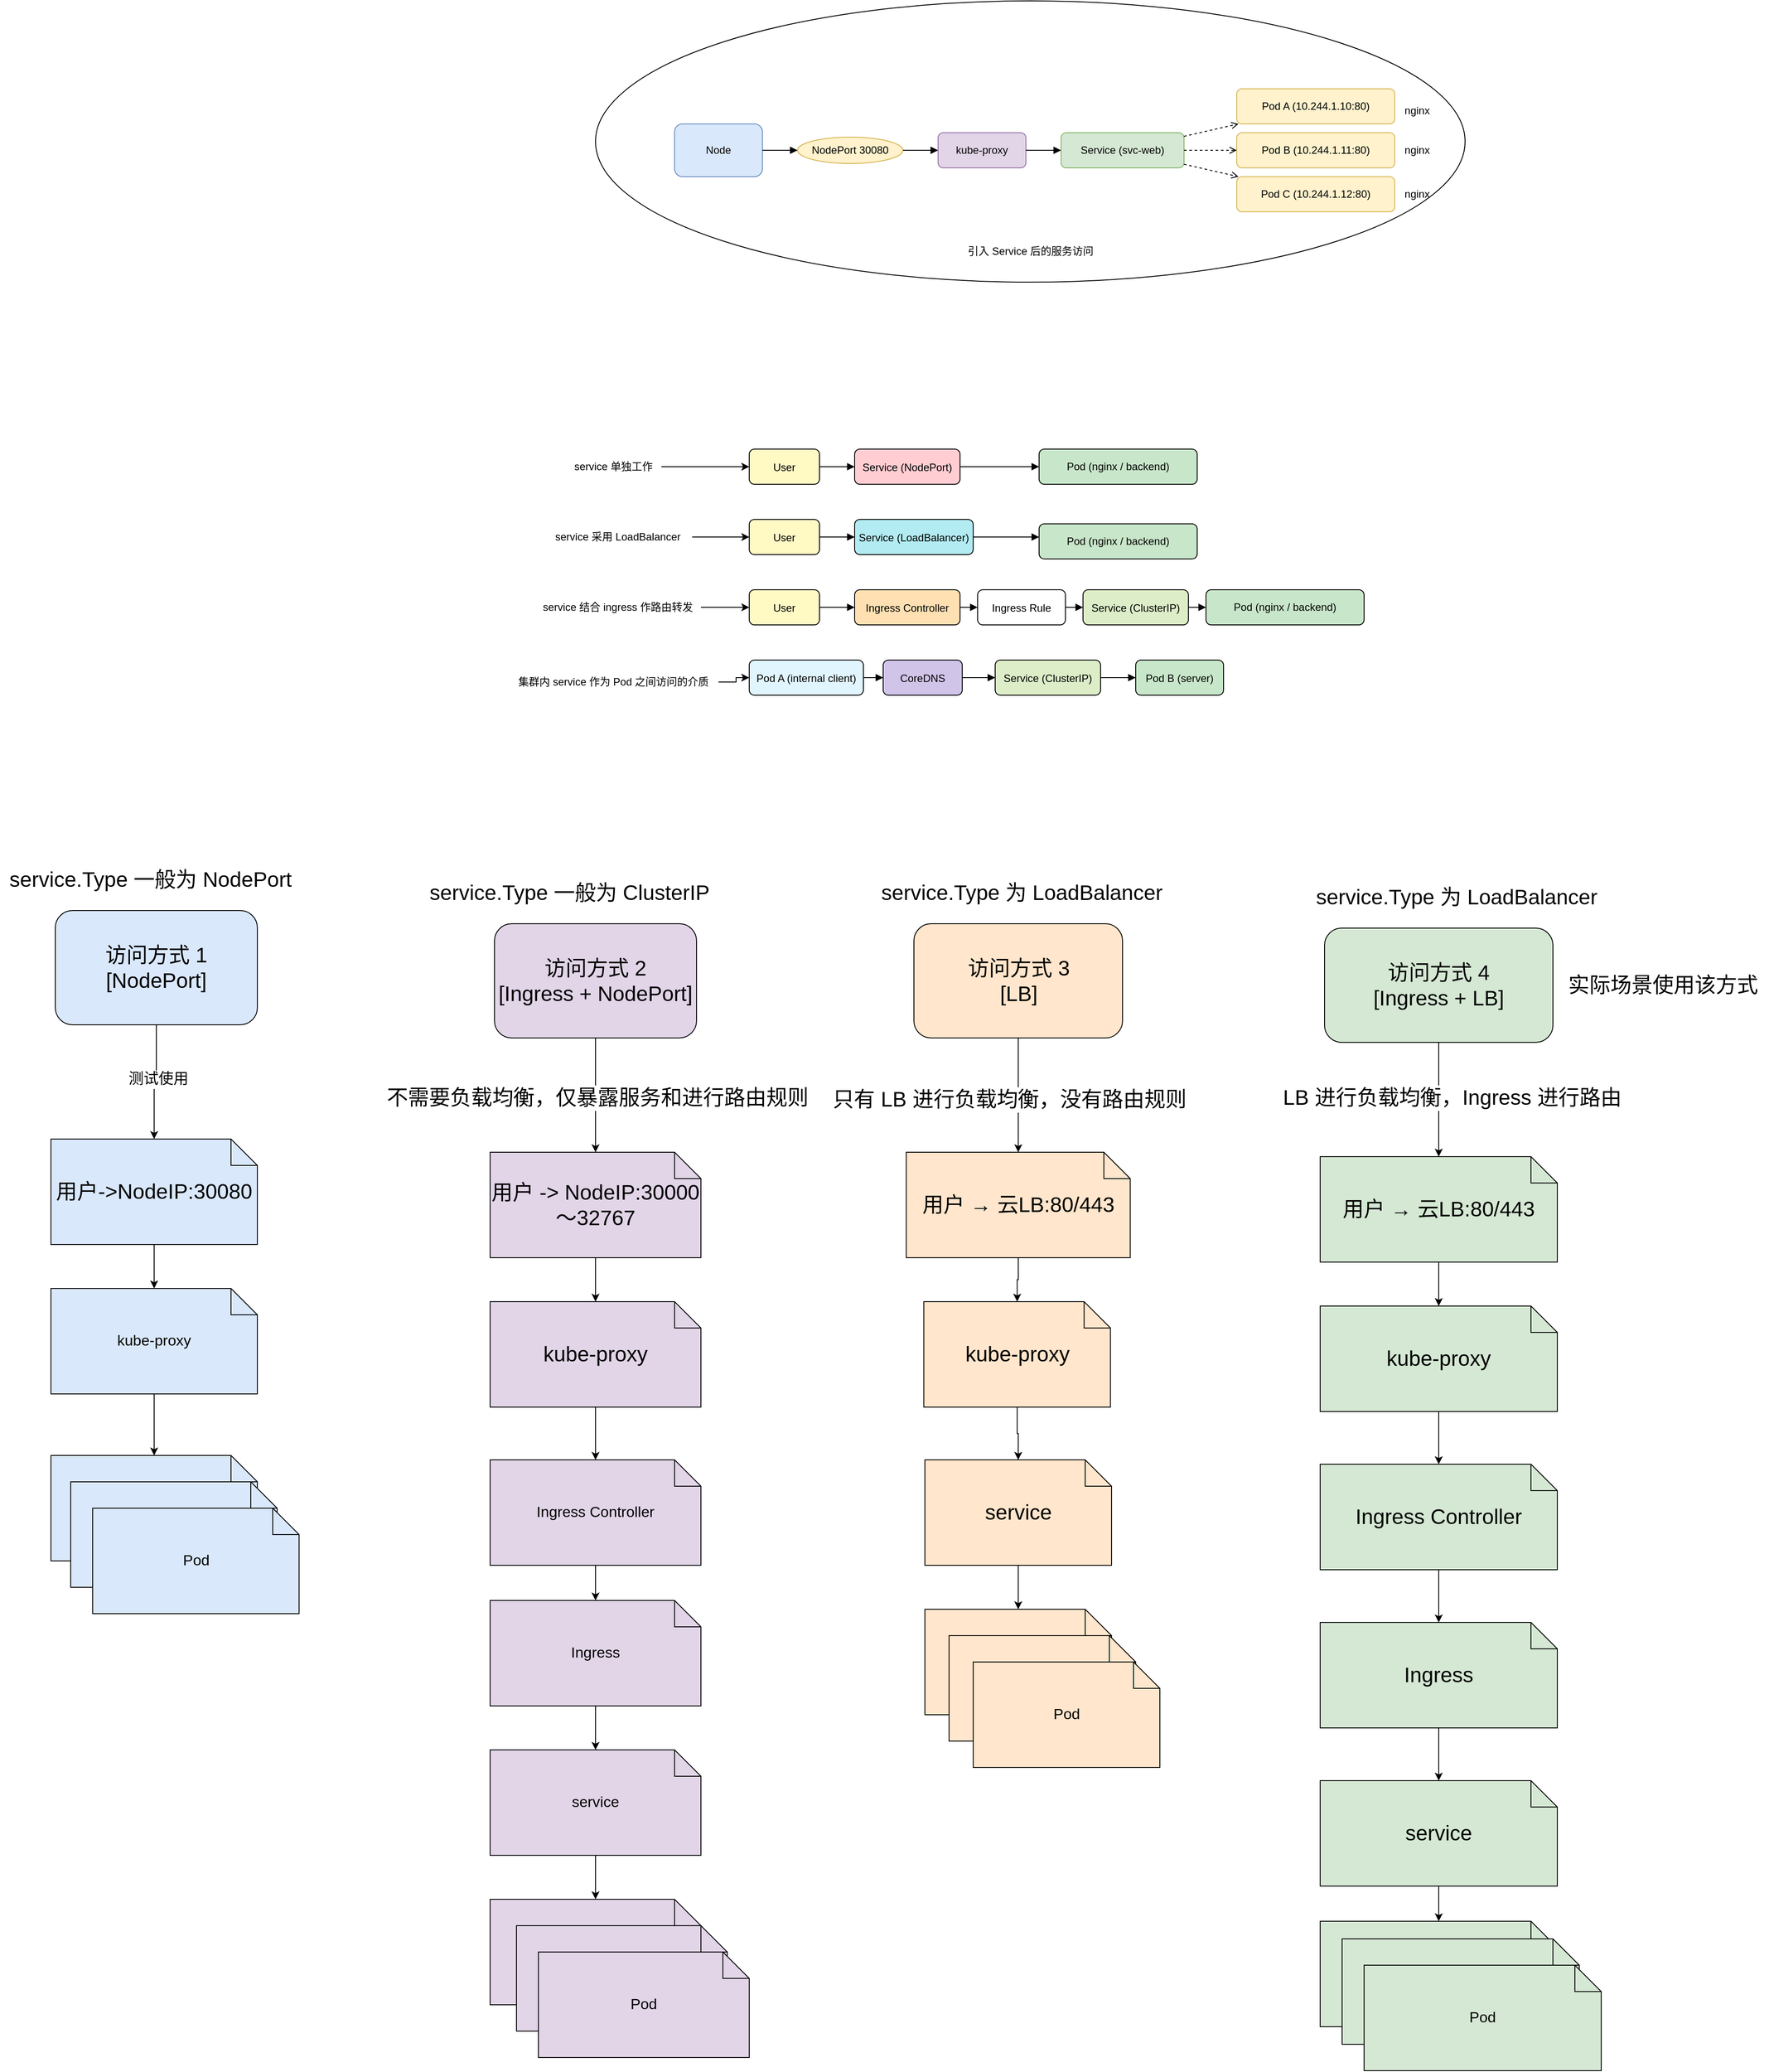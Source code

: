 <mxfile version="27.0.2">
  <diagram name="k8s Service Routing" id="meh8bPrkDQd1ndtyiNP9">
    <mxGraphModel dx="881752" dy="540516" grid="1" gridSize="10" guides="1" tooltips="1" connect="1" arrows="1" fold="1" page="1" pageScale="1" pageWidth="850" pageHeight="1100" math="0" shadow="0">
      <root>
        <mxCell id="0" />
        <mxCell id="1" parent="0" />
        <mxCell id="BmUm8y3OecFrrXnxxm0O-18" value="" style="ellipse;whiteSpace=wrap;html=1;" parent="1" vertex="1">
          <mxGeometry x="-50" y="-80" width="990" height="320" as="geometry" />
        </mxCell>
        <mxCell id="BmUm8y3OecFrrXnxxm0O-1" value="Node" style="rounded=1;whiteSpace=wrap;html=1;fillColor=#dae8fc;strokeColor=#6c8ebf;" parent="1" vertex="1">
          <mxGeometry x="40" y="60" width="100" height="60" as="geometry" />
        </mxCell>
        <mxCell id="BmUm8y3OecFrrXnxxm0O-2" value="NodePort 30080" style="ellipse;whiteSpace=wrap;html=1;aspect=fixed;fillColor=#fff2cc;strokeColor=#d6b656;" parent="1" vertex="1">
          <mxGeometry x="180" y="75" width="120" height="30" as="geometry" />
        </mxCell>
        <mxCell id="BmUm8y3OecFrrXnxxm0O-3" value="kube-proxy" style="rounded=1;whiteSpace=wrap;html=1;fillColor=#e1d5e7;strokeColor=#9673a6;" parent="1" vertex="1">
          <mxGeometry x="340" y="70" width="100" height="40" as="geometry" />
        </mxCell>
        <mxCell id="BmUm8y3OecFrrXnxxm0O-4" value="Service (svc-web)" style="rounded=1;whiteSpace=wrap;html=1;fillColor=#d5e8d4;strokeColor=#82b366;" parent="1" vertex="1">
          <mxGeometry x="480" y="70" width="140" height="40" as="geometry" />
        </mxCell>
        <mxCell id="BmUm8y3OecFrrXnxxm0O-5" value="Pod A (10.244.1.10:80)" style="rounded=1;whiteSpace=wrap;html=1;fillColor=#fff2cc;strokeColor=#d6b656;" parent="1" vertex="1">
          <mxGeometry x="680" y="20" width="180" height="40" as="geometry" />
        </mxCell>
        <mxCell id="BmUm8y3OecFrrXnxxm0O-6" value="Pod B (10.244.1.11:80)" style="rounded=1;whiteSpace=wrap;html=1;fillColor=#fff2cc;strokeColor=#d6b656;" parent="1" vertex="1">
          <mxGeometry x="680" y="70" width="180" height="40" as="geometry" />
        </mxCell>
        <mxCell id="BmUm8y3OecFrrXnxxm0O-7" value="Pod C (10.244.1.12:80)" style="rounded=1;whiteSpace=wrap;html=1;fillColor=#fff2cc;strokeColor=#d6b656;" parent="1" vertex="1">
          <mxGeometry x="680" y="120" width="180" height="40" as="geometry" />
        </mxCell>
        <mxCell id="BmUm8y3OecFrrXnxxm0O-8" style="endArrow=block;html=1;" parent="1" source="BmUm8y3OecFrrXnxxm0O-1" target="BmUm8y3OecFrrXnxxm0O-2" edge="1">
          <mxGeometry relative="1" as="geometry" />
        </mxCell>
        <mxCell id="BmUm8y3OecFrrXnxxm0O-9" style="endArrow=block;html=1;" parent="1" source="BmUm8y3OecFrrXnxxm0O-2" target="BmUm8y3OecFrrXnxxm0O-3" edge="1">
          <mxGeometry relative="1" as="geometry" />
        </mxCell>
        <mxCell id="BmUm8y3OecFrrXnxxm0O-10" style="endArrow=block;html=1;" parent="1" source="BmUm8y3OecFrrXnxxm0O-3" target="BmUm8y3OecFrrXnxxm0O-4" edge="1">
          <mxGeometry relative="1" as="geometry" />
        </mxCell>
        <mxCell id="BmUm8y3OecFrrXnxxm0O-11" style="endArrow=open;html=1;dashed=1;" parent="1" source="BmUm8y3OecFrrXnxxm0O-4" target="BmUm8y3OecFrrXnxxm0O-5" edge="1">
          <mxGeometry relative="1" as="geometry" />
        </mxCell>
        <mxCell id="BmUm8y3OecFrrXnxxm0O-12" style="endArrow=open;html=1;dashed=1;" parent="1" source="BmUm8y3OecFrrXnxxm0O-4" target="BmUm8y3OecFrrXnxxm0O-6" edge="1">
          <mxGeometry relative="1" as="geometry" />
        </mxCell>
        <mxCell id="BmUm8y3OecFrrXnxxm0O-13" style="endArrow=open;html=1;dashed=1;" parent="1" source="BmUm8y3OecFrrXnxxm0O-4" target="BmUm8y3OecFrrXnxxm0O-7" edge="1">
          <mxGeometry relative="1" as="geometry" />
        </mxCell>
        <mxCell id="BmUm8y3OecFrrXnxxm0O-15" value="引入 Service 后的服务访问" style="text;html=1;align=center;verticalAlign=middle;resizable=0;points=[];autosize=1;strokeColor=none;fillColor=none;" parent="1" vertex="1">
          <mxGeometry x="360" y="190" width="170" height="30" as="geometry" />
        </mxCell>
        <mxCell id="BmUm8y3OecFrrXnxxm0O-19" value="nginx" style="text;html=1;align=center;verticalAlign=middle;resizable=0;points=[];autosize=1;strokeColor=none;fillColor=none;" parent="1" vertex="1">
          <mxGeometry x="860" y="30" width="50" height="30" as="geometry" />
        </mxCell>
        <mxCell id="BmUm8y3OecFrrXnxxm0O-21" value="nginx" style="text;html=1;align=center;verticalAlign=middle;resizable=0;points=[];autosize=1;strokeColor=none;fillColor=none;" parent="1" vertex="1">
          <mxGeometry x="860" y="75" width="50" height="30" as="geometry" />
        </mxCell>
        <mxCell id="BmUm8y3OecFrrXnxxm0O-22" value="nginx" style="text;html=1;align=center;verticalAlign=middle;resizable=0;points=[];autosize=1;strokeColor=none;fillColor=none;" parent="1" vertex="1">
          <mxGeometry x="860" y="125" width="50" height="30" as="geometry" />
        </mxCell>
        <mxCell id="EWl5Mx-XOkxDocJ85YJo-2" value="User" style="rounded=1;fillColor=#FFF9C4;" vertex="1" parent="1">
          <mxGeometry x="125" y="430" width="80" height="40" as="geometry" />
        </mxCell>
        <mxCell id="EWl5Mx-XOkxDocJ85YJo-3" value="Service (NodePort)" style="rounded=1;fillColor=#FFCDD2;" vertex="1" parent="1">
          <mxGeometry x="245" y="430" width="120" height="40" as="geometry" />
        </mxCell>
        <mxCell id="EWl5Mx-XOkxDocJ85YJo-4" style="endArrow=block;" edge="1" parent="1" source="EWl5Mx-XOkxDocJ85YJo-2" target="EWl5Mx-XOkxDocJ85YJo-3">
          <mxGeometry relative="1" as="geometry" />
        </mxCell>
        <mxCell id="EWl5Mx-XOkxDocJ85YJo-5" style="endArrow=block;" edge="1" parent="1" source="EWl5Mx-XOkxDocJ85YJo-3">
          <mxGeometry relative="1" as="geometry">
            <mxPoint x="455" y="450" as="targetPoint" />
          </mxGeometry>
        </mxCell>
        <mxCell id="EWl5Mx-XOkxDocJ85YJo-6" value="User" style="rounded=1;fillColor=#FFF9C4;" vertex="1" parent="1">
          <mxGeometry x="125" y="510" width="80" height="40" as="geometry" />
        </mxCell>
        <mxCell id="EWl5Mx-XOkxDocJ85YJo-7" value="Service (LoadBalancer)" style="rounded=1;fillColor=#B2EBF2;" vertex="1" parent="1">
          <mxGeometry x="245" y="510" width="135" height="40" as="geometry" />
        </mxCell>
        <mxCell id="EWl5Mx-XOkxDocJ85YJo-8" style="endArrow=block;" edge="1" parent="1" source="EWl5Mx-XOkxDocJ85YJo-6" target="EWl5Mx-XOkxDocJ85YJo-7">
          <mxGeometry relative="1" as="geometry" />
        </mxCell>
        <mxCell id="EWl5Mx-XOkxDocJ85YJo-9" style="endArrow=block;" edge="1" parent="1" source="EWl5Mx-XOkxDocJ85YJo-7">
          <mxGeometry relative="1" as="geometry">
            <mxPoint x="455" y="530" as="targetPoint" />
          </mxGeometry>
        </mxCell>
        <mxCell id="EWl5Mx-XOkxDocJ85YJo-10" value="User" style="rounded=1;fillColor=#FFF9C4;" vertex="1" parent="1">
          <mxGeometry x="125" y="590" width="80" height="40" as="geometry" />
        </mxCell>
        <mxCell id="EWl5Mx-XOkxDocJ85YJo-11" value="Ingress Controller" style="rounded=1;fillColor=#FFE0B2;" vertex="1" parent="1">
          <mxGeometry x="245" y="590" width="120" height="40" as="geometry" />
        </mxCell>
        <mxCell id="EWl5Mx-XOkxDocJ85YJo-12" value="Ingress Rule" style="rounded=1;fillColor=#FFF;" vertex="1" parent="1">
          <mxGeometry x="385" y="590" width="100" height="40" as="geometry" />
        </mxCell>
        <mxCell id="EWl5Mx-XOkxDocJ85YJo-13" value="Service (ClusterIP)" style="rounded=1;fillColor=#DCEDC8;" vertex="1" parent="1">
          <mxGeometry x="505" y="590" width="120" height="40" as="geometry" />
        </mxCell>
        <mxCell id="EWl5Mx-XOkxDocJ85YJo-14" style="endArrow=block;" edge="1" parent="1" source="EWl5Mx-XOkxDocJ85YJo-10" target="EWl5Mx-XOkxDocJ85YJo-11">
          <mxGeometry relative="1" as="geometry" />
        </mxCell>
        <mxCell id="EWl5Mx-XOkxDocJ85YJo-15" style="endArrow=block;" edge="1" parent="1" source="EWl5Mx-XOkxDocJ85YJo-11" target="EWl5Mx-XOkxDocJ85YJo-12">
          <mxGeometry relative="1" as="geometry" />
        </mxCell>
        <mxCell id="EWl5Mx-XOkxDocJ85YJo-16" style="endArrow=block;" edge="1" parent="1" source="EWl5Mx-XOkxDocJ85YJo-12" target="EWl5Mx-XOkxDocJ85YJo-13">
          <mxGeometry relative="1" as="geometry" />
        </mxCell>
        <mxCell id="EWl5Mx-XOkxDocJ85YJo-17" style="endArrow=block;" edge="1" parent="1" source="EWl5Mx-XOkxDocJ85YJo-13">
          <mxGeometry relative="1" as="geometry">
            <mxPoint x="645" y="610" as="targetPoint" />
          </mxGeometry>
        </mxCell>
        <mxCell id="EWl5Mx-XOkxDocJ85YJo-18" value="Pod A (internal client)" style="rounded=1;fillColor=#E1F5FE;" vertex="1" parent="1">
          <mxGeometry x="125" y="670" width="130" height="40" as="geometry" />
        </mxCell>
        <mxCell id="EWl5Mx-XOkxDocJ85YJo-19" value="CoreDNS" style="rounded=1;fillColor=#D1C4E9;" vertex="1" parent="1">
          <mxGeometry x="277.5" y="670" width="90" height="40" as="geometry" />
        </mxCell>
        <mxCell id="EWl5Mx-XOkxDocJ85YJo-20" value="Service (ClusterIP)" style="rounded=1;fillColor=#DCEDC8;" vertex="1" parent="1">
          <mxGeometry x="405" y="670" width="120" height="40" as="geometry" />
        </mxCell>
        <mxCell id="EWl5Mx-XOkxDocJ85YJo-21" value="Pod B (server)" style="rounded=1;fillColor=#C8E6C9;" vertex="1" parent="1">
          <mxGeometry x="565" y="670" width="100" height="40" as="geometry" />
        </mxCell>
        <mxCell id="EWl5Mx-XOkxDocJ85YJo-22" style="endArrow=block;" edge="1" parent="1" source="EWl5Mx-XOkxDocJ85YJo-18" target="EWl5Mx-XOkxDocJ85YJo-19">
          <mxGeometry relative="1" as="geometry" />
        </mxCell>
        <mxCell id="EWl5Mx-XOkxDocJ85YJo-23" style="endArrow=block;" edge="1" parent="1" source="EWl5Mx-XOkxDocJ85YJo-19" target="EWl5Mx-XOkxDocJ85YJo-20">
          <mxGeometry relative="1" as="geometry" />
        </mxCell>
        <mxCell id="EWl5Mx-XOkxDocJ85YJo-24" style="endArrow=block;" edge="1" parent="1" source="EWl5Mx-XOkxDocJ85YJo-20" target="EWl5Mx-XOkxDocJ85YJo-21">
          <mxGeometry relative="1" as="geometry" />
        </mxCell>
        <mxCell id="EWl5Mx-XOkxDocJ85YJo-25" value="" style="edgeStyle=orthogonalEdgeStyle;rounded=0;orthogonalLoop=1;jettySize=auto;html=1;" edge="1" parent="1" source="EWl5Mx-XOkxDocJ85YJo-26" target="EWl5Mx-XOkxDocJ85YJo-2">
          <mxGeometry relative="1" as="geometry" />
        </mxCell>
        <mxCell id="EWl5Mx-XOkxDocJ85YJo-26" value="service 单独工作" style="text;html=1;align=center;verticalAlign=middle;resizable=0;points=[];autosize=1;strokeColor=none;fillColor=none;" vertex="1" parent="1">
          <mxGeometry x="-85" y="435" width="110" height="30" as="geometry" />
        </mxCell>
        <mxCell id="EWl5Mx-XOkxDocJ85YJo-27" value="" style="edgeStyle=orthogonalEdgeStyle;rounded=0;orthogonalLoop=1;jettySize=auto;html=1;" edge="1" parent="1" source="EWl5Mx-XOkxDocJ85YJo-28" target="EWl5Mx-XOkxDocJ85YJo-6">
          <mxGeometry relative="1" as="geometry" />
        </mxCell>
        <mxCell id="EWl5Mx-XOkxDocJ85YJo-28" value="service 采用 LoadBalancer" style="text;html=1;align=center;verticalAlign=middle;resizable=0;points=[];autosize=1;strokeColor=none;fillColor=none;" vertex="1" parent="1">
          <mxGeometry x="-110" y="515" width="170" height="30" as="geometry" />
        </mxCell>
        <mxCell id="EWl5Mx-XOkxDocJ85YJo-29" value="" style="edgeStyle=orthogonalEdgeStyle;rounded=0;orthogonalLoop=1;jettySize=auto;html=1;" edge="1" parent="1" source="EWl5Mx-XOkxDocJ85YJo-30" target="EWl5Mx-XOkxDocJ85YJo-10">
          <mxGeometry relative="1" as="geometry" />
        </mxCell>
        <mxCell id="EWl5Mx-XOkxDocJ85YJo-30" value="service 结合 ingress 作路由转发" style="text;html=1;align=center;verticalAlign=middle;resizable=0;points=[];autosize=1;strokeColor=none;fillColor=none;" vertex="1" parent="1">
          <mxGeometry x="-120" y="595" width="190" height="30" as="geometry" />
        </mxCell>
        <mxCell id="EWl5Mx-XOkxDocJ85YJo-31" value="" style="edgeStyle=orthogonalEdgeStyle;rounded=0;orthogonalLoop=1;jettySize=auto;html=1;" edge="1" parent="1" source="EWl5Mx-XOkxDocJ85YJo-32" target="EWl5Mx-XOkxDocJ85YJo-18">
          <mxGeometry relative="1" as="geometry" />
        </mxCell>
        <mxCell id="EWl5Mx-XOkxDocJ85YJo-32" value="集群内 service 作为 Pod 之间访问的介质" style="text;html=1;align=center;verticalAlign=middle;resizable=0;points=[];autosize=1;strokeColor=none;fillColor=none;" vertex="1" parent="1">
          <mxGeometry x="-150" y="680" width="240" height="30" as="geometry" />
        </mxCell>
        <mxCell id="EWl5Mx-XOkxDocJ85YJo-33" value="Pod (nginx / backend)" style="rounded=1;whiteSpace=wrap;html=1;fillColor=#C8E6C9;" vertex="1" parent="1">
          <mxGeometry x="645" y="590" width="180" height="40" as="geometry" />
        </mxCell>
        <mxCell id="EWl5Mx-XOkxDocJ85YJo-34" value="Pod (nginx / backend)" style="rounded=1;whiteSpace=wrap;html=1;fillColor=#C8E6C9;" vertex="1" parent="1">
          <mxGeometry x="455" y="515" width="180" height="40" as="geometry" />
        </mxCell>
        <mxCell id="EWl5Mx-XOkxDocJ85YJo-35" value="Pod (nginx / backend)" style="rounded=1;whiteSpace=wrap;html=1;fillColor=#C8E6C9;" vertex="1" parent="1">
          <mxGeometry x="455" y="430" width="180" height="40" as="geometry" />
        </mxCell>
        <mxCell id="EWl5Mx-XOkxDocJ85YJo-73" style="endArrow=block;html=1;" edge="1" parent="1" source="EWl5Mx-XOkxDocJ85YJo-68" target="EWl5Mx-XOkxDocJ85YJo-72" />
        <mxCell id="EWl5Mx-XOkxDocJ85YJo-76" style="endArrow=block;html=1;" edge="1" parent="1" source="EWl5Mx-XOkxDocJ85YJo-69" target="EWl5Mx-XOkxDocJ85YJo-74" />
        <mxCell id="EWl5Mx-XOkxDocJ85YJo-77" style="endArrow=block;html=1;" edge="1" parent="1" source="EWl5Mx-XOkxDocJ85YJo-69" target="EWl5Mx-XOkxDocJ85YJo-75" />
        <mxCell id="EWl5Mx-XOkxDocJ85YJo-80" style="endArrow=block;html=1;" edge="1" parent="1" source="EWl5Mx-XOkxDocJ85YJo-70" target="EWl5Mx-XOkxDocJ85YJo-78" />
        <mxCell id="EWl5Mx-XOkxDocJ85YJo-81" style="endArrow=block;html=1;" edge="1" parent="1" source="EWl5Mx-XOkxDocJ85YJo-70" target="EWl5Mx-XOkxDocJ85YJo-79" />
        <mxCell id="EWl5Mx-XOkxDocJ85YJo-83" style="endArrow=block;html=1;" edge="1" parent="1" source="EWl5Mx-XOkxDocJ85YJo-71" target="EWl5Mx-XOkxDocJ85YJo-82" />
        <mxCell id="EWl5Mx-XOkxDocJ85YJo-108" value="" style="edgeStyle=orthogonalEdgeStyle;rounded=0;orthogonalLoop=1;jettySize=auto;html=1;" edge="1" parent="1" source="EWl5Mx-XOkxDocJ85YJo-110" target="EWl5Mx-XOkxDocJ85YJo-120">
          <mxGeometry relative="1" as="geometry" />
        </mxCell>
        <mxCell id="EWl5Mx-XOkxDocJ85YJo-109" value="&lt;font style=&quot;font-size: 17px;&quot;&gt;测试使用&lt;/font&gt;" style="edgeLabel;html=1;align=center;verticalAlign=middle;resizable=0;points=[];" vertex="1" connectable="0" parent="EWl5Mx-XOkxDocJ85YJo-108">
          <mxGeometry x="-0.067" y="2" relative="1" as="geometry">
            <mxPoint as="offset" />
          </mxGeometry>
        </mxCell>
        <mxCell id="EWl5Mx-XOkxDocJ85YJo-110" value="&lt;font style=&quot;font-size: 24px;&quot;&gt;访问方式 1&lt;br&gt;[NodePort]&lt;/font&gt;" style="rounded=1;whiteSpace=wrap;html=1;fillColor=#DAE8FC" vertex="1" parent="1">
          <mxGeometry x="-665" y="955" width="230" height="130" as="geometry" />
        </mxCell>
        <mxCell id="EWl5Mx-XOkxDocJ85YJo-111" value="" style="edgeStyle=orthogonalEdgeStyle;rounded=0;orthogonalLoop=1;jettySize=auto;html=1;" edge="1" parent="1" source="EWl5Mx-XOkxDocJ85YJo-113" target="EWl5Mx-XOkxDocJ85YJo-121">
          <mxGeometry relative="1" as="geometry" />
        </mxCell>
        <mxCell id="EWl5Mx-XOkxDocJ85YJo-112" value="&lt;div&gt;&lt;font style=&quot;font-size: 24px;&quot;&gt;不需要负载均衡，仅暴露服务和进行路由规则&lt;/font&gt;&lt;/div&gt;" style="edgeLabel;html=1;align=center;verticalAlign=middle;resizable=0;points=[];" vertex="1" connectable="0" parent="EWl5Mx-XOkxDocJ85YJo-111">
          <mxGeometry x="0.037" y="2" relative="1" as="geometry">
            <mxPoint as="offset" />
          </mxGeometry>
        </mxCell>
        <mxCell id="EWl5Mx-XOkxDocJ85YJo-113" value="&lt;font style=&quot;font-size: 24px;&quot;&gt;访问方式 2&lt;br&gt;[Ingress + NodePort]&lt;/font&gt;" style="rounded=1;whiteSpace=wrap;html=1;fillColor=#E1D5E7" vertex="1" parent="1">
          <mxGeometry x="-165" y="970" width="230" height="130" as="geometry" />
        </mxCell>
        <mxCell id="EWl5Mx-XOkxDocJ85YJo-114" value="" style="edgeStyle=orthogonalEdgeStyle;rounded=0;orthogonalLoop=1;jettySize=auto;html=1;" edge="1" parent="1" source="EWl5Mx-XOkxDocJ85YJo-116" target="EWl5Mx-XOkxDocJ85YJo-122">
          <mxGeometry relative="1" as="geometry" />
        </mxCell>
        <mxCell id="EWl5Mx-XOkxDocJ85YJo-115" value="&lt;font style=&quot;font-size: 24px;&quot;&gt;&lt;font style=&quot;&quot;&gt;只有 LB 进行负载均衡，&lt;/font&gt;&lt;span style=&quot;background-color: light-dark(#ffffff, var(--ge-dark-color, #121212)); color: light-dark(rgb(0, 0, 0), rgb(255, 255, 255));&quot;&gt;没有路由规则&lt;/span&gt;&lt;/font&gt;" style="edgeLabel;html=1;align=center;verticalAlign=middle;resizable=0;points=[];" vertex="1" connectable="0" parent="EWl5Mx-XOkxDocJ85YJo-114">
          <mxGeometry x="-0.067" y="1" relative="1" as="geometry">
            <mxPoint x="-12" y="9" as="offset" />
          </mxGeometry>
        </mxCell>
        <mxCell id="EWl5Mx-XOkxDocJ85YJo-116" value="&lt;font style=&quot;font-size: 24px;&quot;&gt;访问方式 3&lt;br&gt;[LB]&lt;/font&gt;" style="rounded=1;whiteSpace=wrap;html=1;fillColor=#FFE6CC" vertex="1" parent="1">
          <mxGeometry x="312.5" y="970" width="237.5" height="130" as="geometry" />
        </mxCell>
        <mxCell id="EWl5Mx-XOkxDocJ85YJo-117" value="" style="edgeStyle=orthogonalEdgeStyle;rounded=0;orthogonalLoop=1;jettySize=auto;html=1;" edge="1" parent="1" source="EWl5Mx-XOkxDocJ85YJo-119" target="EWl5Mx-XOkxDocJ85YJo-123">
          <mxGeometry relative="1" as="geometry" />
        </mxCell>
        <mxCell id="EWl5Mx-XOkxDocJ85YJo-118" value="&lt;font style=&quot;font-size: 24px;&quot;&gt;&lt;font style=&quot;&quot;&gt;LB 进行负载均衡，&lt;/font&gt;&lt;span style=&quot;background-color: light-dark(#ffffff, var(--ge-dark-color, #121212)); color: light-dark(rgb(0, 0, 0), rgb(255, 255, 255));&quot;&gt;Ingress 进行路由&lt;/span&gt;&lt;/font&gt;" style="edgeLabel;html=1;align=center;verticalAlign=middle;resizable=0;points=[];" vertex="1" connectable="0" parent="EWl5Mx-XOkxDocJ85YJo-117">
          <mxGeometry x="-0.037" y="1" relative="1" as="geometry">
            <mxPoint x="14" as="offset" />
          </mxGeometry>
        </mxCell>
        <mxCell id="EWl5Mx-XOkxDocJ85YJo-119" value="&lt;font style=&quot;font-size: 24px;&quot;&gt;访问方式 4&lt;br&gt;[Ingress + LB]&lt;/font&gt;" style="rounded=1;whiteSpace=wrap;html=1;fillColor=#D5E8D4" vertex="1" parent="1">
          <mxGeometry x="780" y="975" width="260" height="130" as="geometry" />
        </mxCell>
        <mxCell id="EWl5Mx-XOkxDocJ85YJo-131" value="" style="edgeStyle=orthogonalEdgeStyle;rounded=0;orthogonalLoop=1;jettySize=auto;html=1;" edge="1" parent="1" source="EWl5Mx-XOkxDocJ85YJo-120" target="EWl5Mx-XOkxDocJ85YJo-129">
          <mxGeometry relative="1" as="geometry" />
        </mxCell>
        <mxCell id="EWl5Mx-XOkxDocJ85YJo-120" value="&lt;font style=&quot;font-size: 24px;&quot;&gt;用户-&amp;gt;NodeIP:30080&lt;/font&gt;" style="shape=note;whiteSpace=wrap;html=1;fillColor=#DAE8FC" vertex="1" parent="1">
          <mxGeometry x="-670" y="1215" width="235" height="120" as="geometry" />
        </mxCell>
        <mxCell id="EWl5Mx-XOkxDocJ85YJo-136" value="" style="edgeStyle=orthogonalEdgeStyle;rounded=0;orthogonalLoop=1;jettySize=auto;html=1;" edge="1" parent="1" source="EWl5Mx-XOkxDocJ85YJo-121" target="EWl5Mx-XOkxDocJ85YJo-133">
          <mxGeometry relative="1" as="geometry" />
        </mxCell>
        <mxCell id="EWl5Mx-XOkxDocJ85YJo-121" value="&lt;font style=&quot;&quot;&gt;&lt;font style=&quot;font-size: 24px;&quot;&gt;用户 -&amp;gt; NodeIP:30000～32767&lt;/font&gt;&lt;br&gt;&lt;/font&gt;" style="shape=note;whiteSpace=wrap;html=1;fillColor=#E1D5E7" vertex="1" parent="1">
          <mxGeometry x="-170" y="1230" width="240" height="120" as="geometry" />
        </mxCell>
        <mxCell id="EWl5Mx-XOkxDocJ85YJo-157" value="" style="edgeStyle=orthogonalEdgeStyle;rounded=0;orthogonalLoop=1;jettySize=auto;html=1;" edge="1" parent="1" source="EWl5Mx-XOkxDocJ85YJo-122" target="EWl5Mx-XOkxDocJ85YJo-138">
          <mxGeometry relative="1" as="geometry" />
        </mxCell>
        <mxCell id="EWl5Mx-XOkxDocJ85YJo-122" value="&lt;font style=&quot;font-size: 24px;&quot;&gt;用户 → 云LB:80/443&lt;/font&gt;" style="shape=note;whiteSpace=wrap;html=1;fillColor=#FFE6CC" vertex="1" parent="1">
          <mxGeometry x="303.75" y="1230" width="255" height="120" as="geometry" />
        </mxCell>
        <mxCell id="EWl5Mx-XOkxDocJ85YJo-170" value="" style="edgeStyle=orthogonalEdgeStyle;rounded=0;orthogonalLoop=1;jettySize=auto;html=1;" edge="1" parent="1" source="EWl5Mx-XOkxDocJ85YJo-123" target="EWl5Mx-XOkxDocJ85YJo-159">
          <mxGeometry relative="1" as="geometry" />
        </mxCell>
        <mxCell id="EWl5Mx-XOkxDocJ85YJo-123" value="&lt;font style=&quot;font-size: 24px;&quot;&gt;用户 → 云LB:80/443&lt;/font&gt;" style="shape=note;whiteSpace=wrap;html=1;fillColor=#D5E8D4" vertex="1" parent="1">
          <mxGeometry x="775" y="1235" width="270" height="120" as="geometry" />
        </mxCell>
        <mxCell id="EWl5Mx-XOkxDocJ85YJo-124" value="&lt;font style=&quot;font-size: 24px;&quot;&gt;service.Type 一般为 ClusterIP&lt;/font&gt;" style="text;html=1;align=center;verticalAlign=middle;resizable=0;points=[];autosize=1;strokeColor=none;fillColor=none;" vertex="1" parent="1">
          <mxGeometry x="-250" y="915" width="340" height="40" as="geometry" />
        </mxCell>
        <mxCell id="EWl5Mx-XOkxDocJ85YJo-125" value="&lt;font style=&quot;font-size: 24px;&quot;&gt;service.Type 为 LoadBalancer&lt;/font&gt;" style="text;html=1;align=center;verticalAlign=middle;resizable=0;points=[];autosize=1;strokeColor=none;fillColor=none;" vertex="1" parent="1">
          <mxGeometry x="760" y="920" width="340" height="40" as="geometry" />
        </mxCell>
        <mxCell id="EWl5Mx-XOkxDocJ85YJo-126" value="&lt;font style=&quot;font-size: 24px;&quot;&gt;service.Type 为 LoadBalancer&lt;/font&gt;" style="text;html=1;align=center;verticalAlign=middle;resizable=0;points=[];autosize=1;strokeColor=none;fillColor=none;" vertex="1" parent="1">
          <mxGeometry x="265" y="915" width="340" height="40" as="geometry" />
        </mxCell>
        <mxCell id="EWl5Mx-XOkxDocJ85YJo-127" value="&lt;font style=&quot;font-size: 24px;&quot;&gt;实际场景使用该方式&lt;/font&gt;" style="text;html=1;align=center;verticalAlign=middle;resizable=0;points=[];autosize=1;strokeColor=none;fillColor=none;" vertex="1" parent="1">
          <mxGeometry x="1045" y="1020" width="240" height="40" as="geometry" />
        </mxCell>
        <mxCell id="EWl5Mx-XOkxDocJ85YJo-132" value="" style="edgeStyle=orthogonalEdgeStyle;rounded=0;orthogonalLoop=1;jettySize=auto;html=1;" edge="1" parent="1" source="EWl5Mx-XOkxDocJ85YJo-129" target="EWl5Mx-XOkxDocJ85YJo-130">
          <mxGeometry relative="1" as="geometry" />
        </mxCell>
        <mxCell id="EWl5Mx-XOkxDocJ85YJo-129" value="&lt;span style=&quot;font-size: 17px;&quot;&gt;kube-proxy&lt;/span&gt;" style="shape=note;whiteSpace=wrap;html=1;fillColor=#DAE8FC" vertex="1" parent="1">
          <mxGeometry x="-670" y="1385" width="235" height="120" as="geometry" />
        </mxCell>
        <mxCell id="EWl5Mx-XOkxDocJ85YJo-130" value="&lt;font style=&quot;font-size: 17px;&quot;&gt;Pod&lt;/font&gt;" style="shape=note;whiteSpace=wrap;html=1;fillColor=#DAE8FC" vertex="1" parent="1">
          <mxGeometry x="-670" y="1575" width="235" height="120" as="geometry" />
        </mxCell>
        <mxCell id="EWl5Mx-XOkxDocJ85YJo-145" value="" style="edgeStyle=orthogonalEdgeStyle;rounded=0;orthogonalLoop=1;jettySize=auto;html=1;" edge="1" parent="1" source="EWl5Mx-XOkxDocJ85YJo-133" target="EWl5Mx-XOkxDocJ85YJo-134">
          <mxGeometry relative="1" as="geometry" />
        </mxCell>
        <mxCell id="EWl5Mx-XOkxDocJ85YJo-133" value="&lt;font style=&quot;font-size: 24px;&quot;&gt;kube-proxy&lt;/font&gt;" style="shape=note;whiteSpace=wrap;html=1;fillColor=#E1D5E7" vertex="1" parent="1">
          <mxGeometry x="-170" y="1400" width="240" height="120" as="geometry" />
        </mxCell>
        <mxCell id="EWl5Mx-XOkxDocJ85YJo-146" value="" style="edgeStyle=orthogonalEdgeStyle;rounded=0;orthogonalLoop=1;jettySize=auto;html=1;" edge="1" parent="1" source="EWl5Mx-XOkxDocJ85YJo-134" target="EWl5Mx-XOkxDocJ85YJo-135">
          <mxGeometry relative="1" as="geometry" />
        </mxCell>
        <mxCell id="EWl5Mx-XOkxDocJ85YJo-134" value="&lt;font style=&quot;font-size: 17px;&quot;&gt;Ingress Controller&lt;br&gt;&lt;/font&gt;" style="shape=note;whiteSpace=wrap;html=1;fillColor=#E1D5E7" vertex="1" parent="1">
          <mxGeometry x="-170" y="1580" width="240" height="120" as="geometry" />
        </mxCell>
        <mxCell id="EWl5Mx-XOkxDocJ85YJo-147" value="" style="edgeStyle=orthogonalEdgeStyle;rounded=0;orthogonalLoop=1;jettySize=auto;html=1;" edge="1" parent="1" source="EWl5Mx-XOkxDocJ85YJo-135" target="EWl5Mx-XOkxDocJ85YJo-137">
          <mxGeometry relative="1" as="geometry" />
        </mxCell>
        <mxCell id="EWl5Mx-XOkxDocJ85YJo-135" value="&lt;font style=&quot;font-size: 17px;&quot;&gt;Ingress&lt;br&gt;&lt;/font&gt;" style="shape=note;whiteSpace=wrap;html=1;fillColor=#E1D5E7" vertex="1" parent="1">
          <mxGeometry x="-170" y="1740" width="240" height="120" as="geometry" />
        </mxCell>
        <mxCell id="EWl5Mx-XOkxDocJ85YJo-150" value="" style="edgeStyle=orthogonalEdgeStyle;rounded=0;orthogonalLoop=1;jettySize=auto;html=1;" edge="1" parent="1" source="EWl5Mx-XOkxDocJ85YJo-137" target="EWl5Mx-XOkxDocJ85YJo-142">
          <mxGeometry relative="1" as="geometry" />
        </mxCell>
        <mxCell id="EWl5Mx-XOkxDocJ85YJo-137" value="&lt;font style=&quot;font-size: 17px;&quot;&gt;service&lt;br&gt;&lt;/font&gt;" style="shape=note;whiteSpace=wrap;html=1;fillColor=#E1D5E7" vertex="1" parent="1">
          <mxGeometry x="-170" y="1910" width="240" height="120" as="geometry" />
        </mxCell>
        <mxCell id="EWl5Mx-XOkxDocJ85YJo-158" value="" style="edgeStyle=orthogonalEdgeStyle;rounded=0;orthogonalLoop=1;jettySize=auto;html=1;" edge="1" parent="1" source="EWl5Mx-XOkxDocJ85YJo-138" target="EWl5Mx-XOkxDocJ85YJo-139">
          <mxGeometry relative="1" as="geometry" />
        </mxCell>
        <mxCell id="EWl5Mx-XOkxDocJ85YJo-138" value="&lt;font style=&quot;font-size: 24px;&quot;&gt;kube-proxy&lt;/font&gt;" style="shape=note;whiteSpace=wrap;html=1;fillColor=#FFE6CC" vertex="1" parent="1">
          <mxGeometry x="323.75" y="1400" width="212.5" height="120" as="geometry" />
        </mxCell>
        <mxCell id="EWl5Mx-XOkxDocJ85YJo-156" value="" style="edgeStyle=orthogonalEdgeStyle;rounded=0;orthogonalLoop=1;jettySize=auto;html=1;" edge="1" parent="1" source="EWl5Mx-XOkxDocJ85YJo-139" target="EWl5Mx-XOkxDocJ85YJo-140">
          <mxGeometry relative="1" as="geometry" />
        </mxCell>
        <mxCell id="EWl5Mx-XOkxDocJ85YJo-139" value="&lt;font style=&quot;font-size: 24px;&quot;&gt;service&lt;/font&gt;" style="shape=note;whiteSpace=wrap;html=1;fillColor=#FFE6CC" vertex="1" parent="1">
          <mxGeometry x="325" y="1580" width="212.5" height="120" as="geometry" />
        </mxCell>
        <mxCell id="EWl5Mx-XOkxDocJ85YJo-140" value="&lt;font style=&quot;font-size: 17px;&quot;&gt;Pod&lt;/font&gt;" style="shape=note;whiteSpace=wrap;html=1;fillColor=#FFE6CC" vertex="1" parent="1">
          <mxGeometry x="325" y="1750" width="212.5" height="120" as="geometry" />
        </mxCell>
        <mxCell id="EWl5Mx-XOkxDocJ85YJo-142" value="&lt;font style=&quot;font-size: 17px;&quot;&gt;Pod&lt;br&gt;&lt;/font&gt;" style="shape=note;whiteSpace=wrap;html=1;fillColor=#E1D5E7" vertex="1" parent="1">
          <mxGeometry x="-170" y="2080" width="240" height="120" as="geometry" />
        </mxCell>
        <mxCell id="EWl5Mx-XOkxDocJ85YJo-143" value="&lt;font style=&quot;font-size: 17px;&quot;&gt;Pod&lt;br&gt;&lt;/font&gt;" style="shape=note;whiteSpace=wrap;html=1;fillColor=#E1D5E7" vertex="1" parent="1">
          <mxGeometry x="-140" y="2110" width="240" height="120" as="geometry" />
        </mxCell>
        <mxCell id="EWl5Mx-XOkxDocJ85YJo-144" value="&lt;font style=&quot;font-size: 17px;&quot;&gt;Pod&lt;br&gt;&lt;/font&gt;" style="shape=note;whiteSpace=wrap;html=1;fillColor=#E1D5E7" vertex="1" parent="1">
          <mxGeometry x="-115" y="2140" width="240" height="120" as="geometry" />
        </mxCell>
        <mxCell id="EWl5Mx-XOkxDocJ85YJo-151" value="&lt;font style=&quot;font-size: 17px;&quot;&gt;Pod&lt;/font&gt;" style="shape=note;whiteSpace=wrap;html=1;fillColor=#DAE8FC" vertex="1" parent="1">
          <mxGeometry x="-647.5" y="1605" width="235" height="120" as="geometry" />
        </mxCell>
        <mxCell id="EWl5Mx-XOkxDocJ85YJo-152" value="&lt;font style=&quot;font-size: 17px;&quot;&gt;Pod&lt;/font&gt;" style="shape=note;whiteSpace=wrap;html=1;fillColor=#DAE8FC" vertex="1" parent="1">
          <mxGeometry x="-622.5" y="1635" width="235" height="120" as="geometry" />
        </mxCell>
        <mxCell id="EWl5Mx-XOkxDocJ85YJo-153" value="&lt;font style=&quot;font-size: 17px;&quot;&gt;Pod&lt;/font&gt;" style="shape=note;whiteSpace=wrap;html=1;fillColor=#FFE6CC" vertex="1" parent="1">
          <mxGeometry x="352.5" y="1780" width="212.5" height="120" as="geometry" />
        </mxCell>
        <mxCell id="EWl5Mx-XOkxDocJ85YJo-154" value="&lt;font style=&quot;font-size: 17px;&quot;&gt;Pod&lt;/font&gt;" style="shape=note;whiteSpace=wrap;html=1;fillColor=#FFE6CC" vertex="1" parent="1">
          <mxGeometry x="380" y="1810" width="212.5" height="120" as="geometry" />
        </mxCell>
        <mxCell id="EWl5Mx-XOkxDocJ85YJo-169" value="" style="edgeStyle=orthogonalEdgeStyle;rounded=0;orthogonalLoop=1;jettySize=auto;html=1;" edge="1" parent="1" source="EWl5Mx-XOkxDocJ85YJo-159" target="EWl5Mx-XOkxDocJ85YJo-160">
          <mxGeometry relative="1" as="geometry" />
        </mxCell>
        <mxCell id="EWl5Mx-XOkxDocJ85YJo-159" value="&lt;font style=&quot;font-size: 24px;&quot;&gt;kube-proxy&lt;/font&gt;" style="shape=note;whiteSpace=wrap;html=1;fillColor=#D5E8D4" vertex="1" parent="1">
          <mxGeometry x="775" y="1405" width="270" height="120" as="geometry" />
        </mxCell>
        <mxCell id="EWl5Mx-XOkxDocJ85YJo-168" value="" style="edgeStyle=orthogonalEdgeStyle;rounded=0;orthogonalLoop=1;jettySize=auto;html=1;" edge="1" parent="1" source="EWl5Mx-XOkxDocJ85YJo-160" target="EWl5Mx-XOkxDocJ85YJo-161">
          <mxGeometry relative="1" as="geometry" />
        </mxCell>
        <mxCell id="EWl5Mx-XOkxDocJ85YJo-160" value="&lt;font style=&quot;font-size: 24px;&quot;&gt;Ingress Controller&lt;/font&gt;" style="shape=note;whiteSpace=wrap;html=1;fillColor=#D5E8D4" vertex="1" parent="1">
          <mxGeometry x="775" y="1585" width="270" height="120" as="geometry" />
        </mxCell>
        <mxCell id="EWl5Mx-XOkxDocJ85YJo-167" value="" style="edgeStyle=orthogonalEdgeStyle;rounded=0;orthogonalLoop=1;jettySize=auto;html=1;" edge="1" parent="1" source="EWl5Mx-XOkxDocJ85YJo-161" target="EWl5Mx-XOkxDocJ85YJo-162">
          <mxGeometry relative="1" as="geometry" />
        </mxCell>
        <mxCell id="EWl5Mx-XOkxDocJ85YJo-161" value="&lt;font style=&quot;font-size: 24px;&quot;&gt;Ingress&lt;/font&gt;" style="shape=note;whiteSpace=wrap;html=1;fillColor=#D5E8D4" vertex="1" parent="1">
          <mxGeometry x="775" y="1765" width="270" height="120" as="geometry" />
        </mxCell>
        <mxCell id="EWl5Mx-XOkxDocJ85YJo-164" value="" style="edgeStyle=orthogonalEdgeStyle;rounded=0;orthogonalLoop=1;jettySize=auto;html=1;" edge="1" parent="1" source="EWl5Mx-XOkxDocJ85YJo-162" target="EWl5Mx-XOkxDocJ85YJo-163">
          <mxGeometry relative="1" as="geometry" />
        </mxCell>
        <mxCell id="EWl5Mx-XOkxDocJ85YJo-162" value="&lt;font style=&quot;font-size: 24px;&quot;&gt;service&lt;/font&gt;" style="shape=note;whiteSpace=wrap;html=1;fillColor=#D5E8D4" vertex="1" parent="1">
          <mxGeometry x="775" y="1945" width="270" height="120" as="geometry" />
        </mxCell>
        <mxCell id="EWl5Mx-XOkxDocJ85YJo-163" value="&lt;span style=&quot;font-size: 17px;&quot;&gt;Pod&lt;/span&gt;" style="shape=note;whiteSpace=wrap;html=1;fillColor=#D5E8D4" vertex="1" parent="1">
          <mxGeometry x="775" y="2105" width="270" height="120" as="geometry" />
        </mxCell>
        <mxCell id="EWl5Mx-XOkxDocJ85YJo-165" value="&lt;span style=&quot;font-size: 17px;&quot;&gt;Pod&lt;/span&gt;" style="shape=note;whiteSpace=wrap;html=1;fillColor=#D5E8D4" vertex="1" parent="1">
          <mxGeometry x="800" y="2125" width="270" height="120" as="geometry" />
        </mxCell>
        <mxCell id="EWl5Mx-XOkxDocJ85YJo-166" value="&lt;span style=&quot;font-size: 17px;&quot;&gt;Pod&lt;/span&gt;" style="shape=note;whiteSpace=wrap;html=1;fillColor=#D5E8D4" vertex="1" parent="1">
          <mxGeometry x="825" y="2155" width="270" height="120" as="geometry" />
        </mxCell>
        <mxCell id="EWl5Mx-XOkxDocJ85YJo-171" value="&lt;font style=&quot;font-size: 24px;&quot;&gt;service.Type 一般为 NodePort&lt;/font&gt;" style="text;html=1;align=center;verticalAlign=middle;resizable=0;points=[];autosize=1;strokeColor=none;fillColor=none;" vertex="1" parent="1">
          <mxGeometry x="-727.5" y="900" width="340" height="40" as="geometry" />
        </mxCell>
      </root>
    </mxGraphModel>
  </diagram>
</mxfile>
